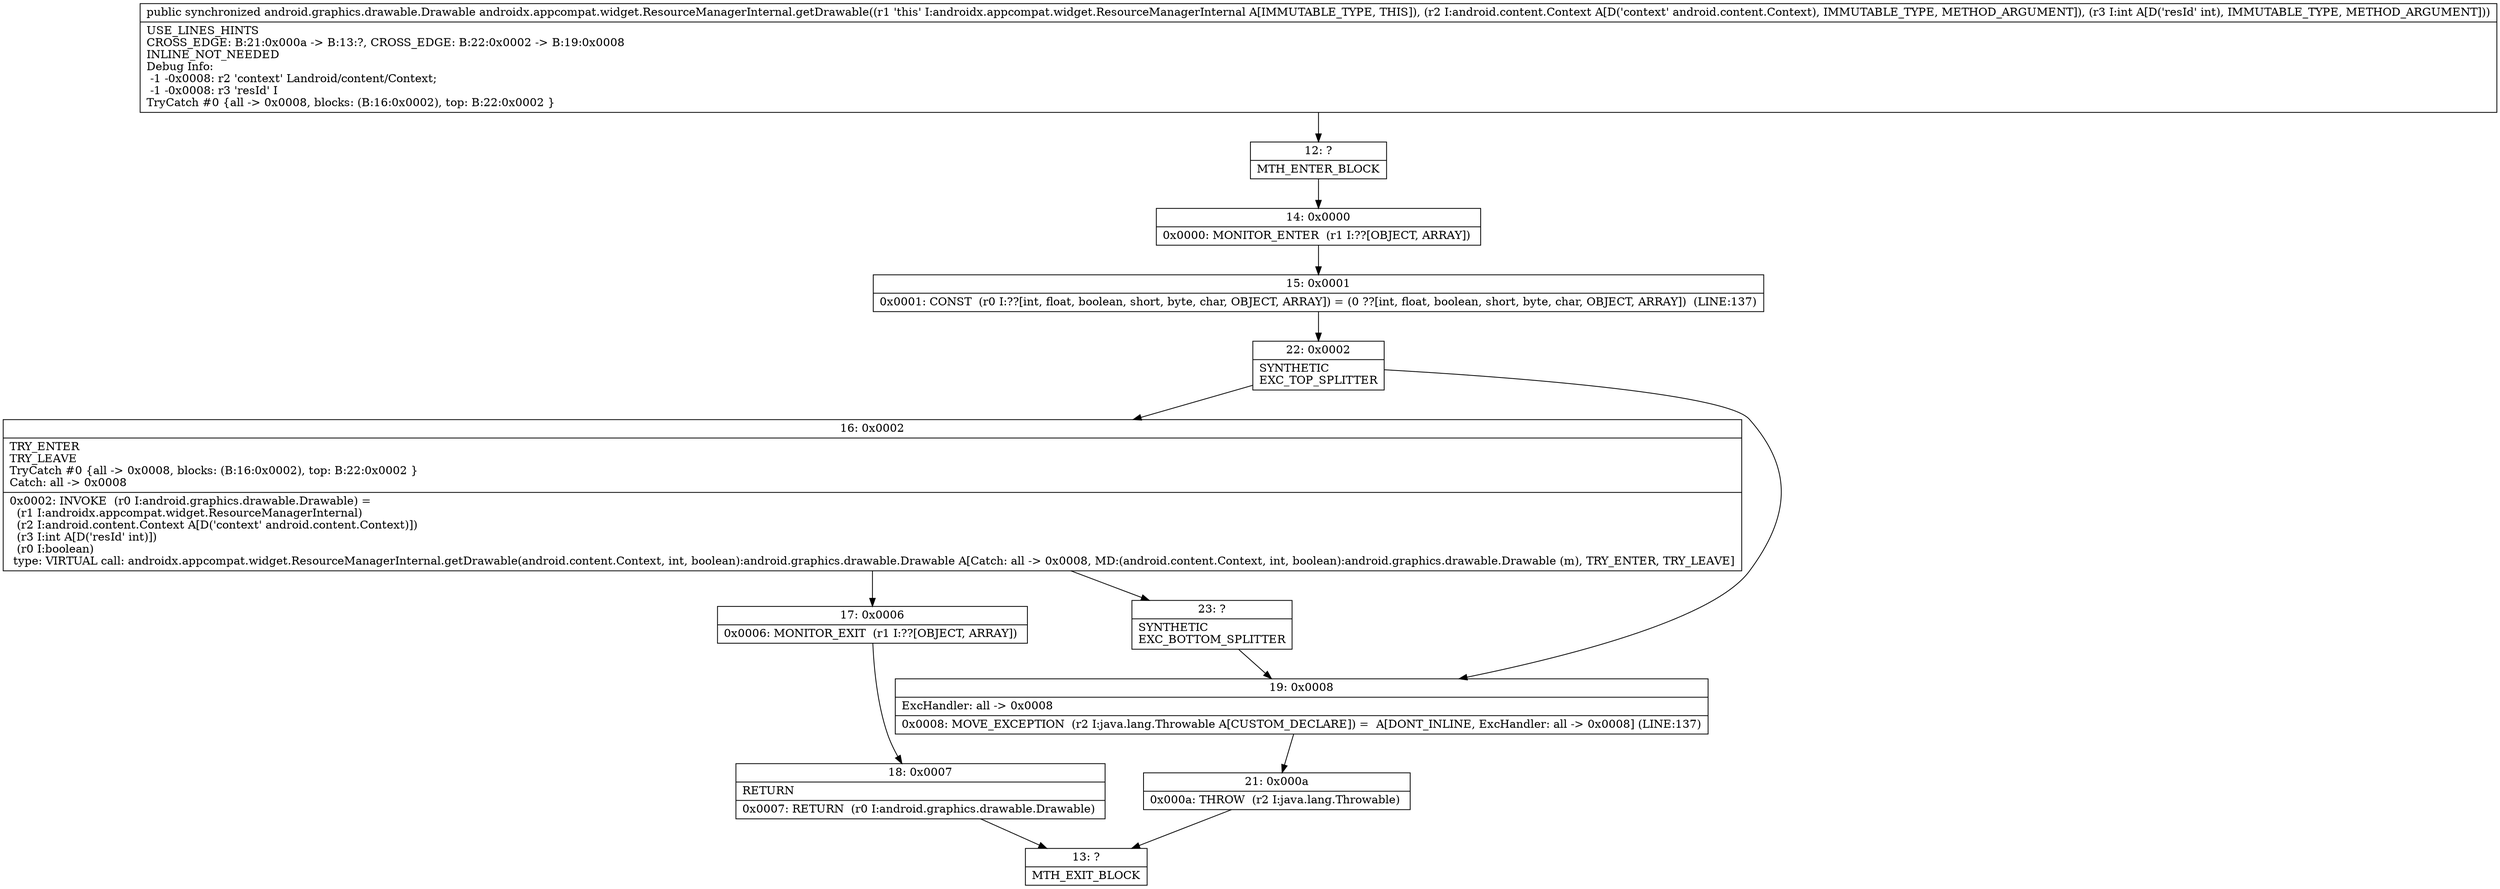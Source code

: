 digraph "CFG forandroidx.appcompat.widget.ResourceManagerInternal.getDrawable(Landroid\/content\/Context;I)Landroid\/graphics\/drawable\/Drawable;" {
Node_12 [shape=record,label="{12\:\ ?|MTH_ENTER_BLOCK\l}"];
Node_14 [shape=record,label="{14\:\ 0x0000|0x0000: MONITOR_ENTER  (r1 I:??[OBJECT, ARRAY]) \l}"];
Node_15 [shape=record,label="{15\:\ 0x0001|0x0001: CONST  (r0 I:??[int, float, boolean, short, byte, char, OBJECT, ARRAY]) = (0 ??[int, float, boolean, short, byte, char, OBJECT, ARRAY])  (LINE:137)\l}"];
Node_22 [shape=record,label="{22\:\ 0x0002|SYNTHETIC\lEXC_TOP_SPLITTER\l}"];
Node_16 [shape=record,label="{16\:\ 0x0002|TRY_ENTER\lTRY_LEAVE\lTryCatch #0 \{all \-\> 0x0008, blocks: (B:16:0x0002), top: B:22:0x0002 \}\lCatch: all \-\> 0x0008\l|0x0002: INVOKE  (r0 I:android.graphics.drawable.Drawable) = \l  (r1 I:androidx.appcompat.widget.ResourceManagerInternal)\l  (r2 I:android.content.Context A[D('context' android.content.Context)])\l  (r3 I:int A[D('resId' int)])\l  (r0 I:boolean)\l type: VIRTUAL call: androidx.appcompat.widget.ResourceManagerInternal.getDrawable(android.content.Context, int, boolean):android.graphics.drawable.Drawable A[Catch: all \-\> 0x0008, MD:(android.content.Context, int, boolean):android.graphics.drawable.Drawable (m), TRY_ENTER, TRY_LEAVE]\l}"];
Node_17 [shape=record,label="{17\:\ 0x0006|0x0006: MONITOR_EXIT  (r1 I:??[OBJECT, ARRAY]) \l}"];
Node_18 [shape=record,label="{18\:\ 0x0007|RETURN\l|0x0007: RETURN  (r0 I:android.graphics.drawable.Drawable) \l}"];
Node_13 [shape=record,label="{13\:\ ?|MTH_EXIT_BLOCK\l}"];
Node_23 [shape=record,label="{23\:\ ?|SYNTHETIC\lEXC_BOTTOM_SPLITTER\l}"];
Node_19 [shape=record,label="{19\:\ 0x0008|ExcHandler: all \-\> 0x0008\l|0x0008: MOVE_EXCEPTION  (r2 I:java.lang.Throwable A[CUSTOM_DECLARE]) =  A[DONT_INLINE, ExcHandler: all \-\> 0x0008] (LINE:137)\l}"];
Node_21 [shape=record,label="{21\:\ 0x000a|0x000a: THROW  (r2 I:java.lang.Throwable) \l}"];
MethodNode[shape=record,label="{public synchronized android.graphics.drawable.Drawable androidx.appcompat.widget.ResourceManagerInternal.getDrawable((r1 'this' I:androidx.appcompat.widget.ResourceManagerInternal A[IMMUTABLE_TYPE, THIS]), (r2 I:android.content.Context A[D('context' android.content.Context), IMMUTABLE_TYPE, METHOD_ARGUMENT]), (r3 I:int A[D('resId' int), IMMUTABLE_TYPE, METHOD_ARGUMENT]))  | USE_LINES_HINTS\lCROSS_EDGE: B:21:0x000a \-\> B:13:?, CROSS_EDGE: B:22:0x0002 \-\> B:19:0x0008\lINLINE_NOT_NEEDED\lDebug Info:\l  \-1 \-0x0008: r2 'context' Landroid\/content\/Context;\l  \-1 \-0x0008: r3 'resId' I\lTryCatch #0 \{all \-\> 0x0008, blocks: (B:16:0x0002), top: B:22:0x0002 \}\l}"];
MethodNode -> Node_12;Node_12 -> Node_14;
Node_14 -> Node_15;
Node_15 -> Node_22;
Node_22 -> Node_16;
Node_22 -> Node_19;
Node_16 -> Node_17;
Node_16 -> Node_23;
Node_17 -> Node_18;
Node_18 -> Node_13;
Node_23 -> Node_19;
Node_19 -> Node_21;
Node_21 -> Node_13;
}


